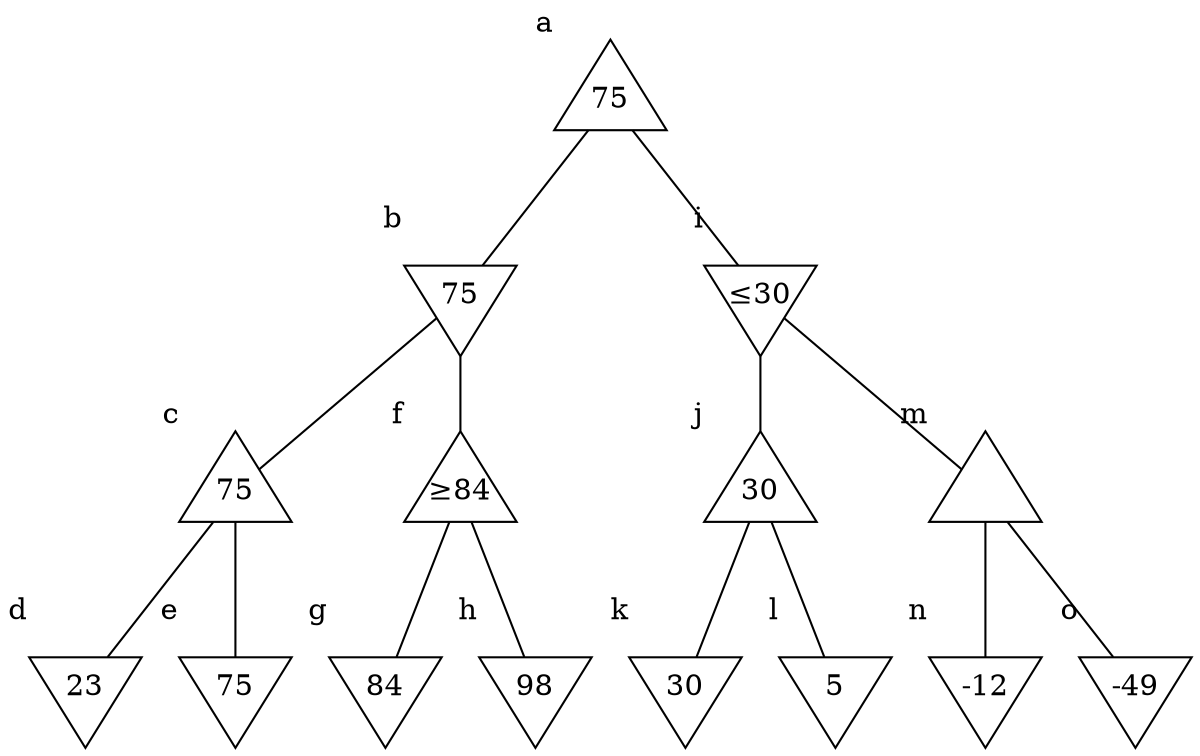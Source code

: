 graph G {
node [fixedsize=true]
margin=0
a [shape="triangle",label="75",xlabel="a",height=0.8];
a -- b;
a -- i;
b [shape="invtriangle",label="75",xlabel="b",height=0.8];
b -- c;
b -- f;
c [shape="triangle",label="75",xlabel="c",height=0.8];
c -- d;
c -- e;
d [shape="invtriangle",label="23",xlabel="d",height=0.8];
e [shape="invtriangle",label="75",xlabel="e",height=0.8];
f [shape="triangle",label="≥84",xlabel="f",height=0.8];
f -- g;
f -- h;
g [shape="invtriangle",label="84",xlabel="g",height=0.8];
h [shape="invtriangle",label="98",xlabel="h",height=0.8];
i [shape="invtriangle",label="≤30",xlabel="i",height=0.8];
i -- j;
i -- m;
j [shape="triangle",label="30",xlabel="j",height=0.8];
j -- k;
j -- l;
k [shape="invtriangle",label="30",xlabel="k",height=0.8];
l [shape="invtriangle",label="5",xlabel="l",height=0.8];
m [shape="triangle",label="",xlabel="m",height=0.8];
m -- n;
m -- o;
n [shape="invtriangle",label="-12",xlabel="n",height=0.8];
o [shape="invtriangle",label="-49",xlabel="o",height=0.8];
}
